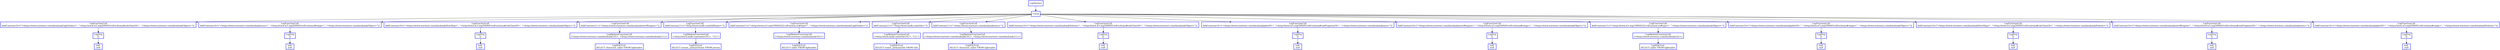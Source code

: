 digraph  g{
node [shape=rectangle, color=black, fontcolor=black, style=bold]
0 [label="LogDistinct" , color = blue] ; 
1 [label="Union", color = blue] ; 
0 -> 1 ; 
2 [label="LogFunctionCall
AddConstant{0=(\"<https://www.starwars.com/databank/LightSaber>\", \"<http://www.w3.org/2000/01/rdf-schema#subClassOf>\", \"<https://www.starwars.com/databank/Object>\")}" , color = blue] ; 
1 -> 2 ; 
3 [label="LogProj
[]" , color = blue] ; 
2 -> 3 ; 
4 [label="null 
null", color = blue] ; 
3 -> 4 ; 
6 [label="LogFunctionCall
AddConstant{0=(\"<https://www.starwars.com/databank/uses>\", \"<http://www.w3.org/2000/01/rdf-schema#range>\", \"<https://www.starwars.com/databank/Object>\")}" , color = blue] ; 
1 -> 6 ; 
7 [label="LogProj
[]" , color = blue] ; 
6 -> 7 ; 
8 [label="null 
null", color = blue] ; 
7 -> 8 ; 
10 [label="LogFunctionCall
AddConstant{0=(\"<https://www.starwars.com/databank/StarShip>\", \"<http://www.w3.org/2000/01/rdf-schema#subClassOf>\", \"<https://www.starwars.com/databank/Object>\")}" , color = blue] ; 
1 -> 10 ; 
11 [label="LogProj
[]" , color = blue] ; 
10 -> 11 ; 
12 [label="null 
null", color = blue] ; 
11 -> 12 ; 
14 [label="LogFunctionCall
AddConstant{1=(\"<https://www.starwars.com/databank/usesWeapon>\")}" , color = blue] ; 
1 -> 14 ; 
15 [label="LogSkolemFunctionCall
(<https://www.starwars.com/databank/{0}>, <https://www.starwars.com/databank/{1}>)" , color = blue] ; 
14 -> 15 ; 
16 [label="LogSQLEval 
SELECT character, saber FROM lightsaber", color = blue] ; 
15 -> 16 ; 
18 [label="LogFunctionCall
AddConstant{1=(\"<http://www.imdb.com/fullName>\")}" , color = blue] ; 
1 -> 18 ; 
19 [label="LogSkolemFunctionCall
(<http://www.imdb.com/name/{0}>, \"{1}\")" , color = blue] ; 
18 -> 19 ; 
20 [label="LogSQLEval 
SELECT nconst, primaryName FROM person", color = blue] ; 
19 -> 20 ; 
22 [label="LogFunctionCall
AddConstant{1=(\"<http://www.w3.org/1999/02/22-rdf-syntax-ns#type>\", \"<https://www.starwars.com/databank/LightSaber>\")}" , color = blue] ; 
1 -> 22 ; 
23 [label="LogSkolemFunctionCall
(<https://www.starwars.com/databank/{0}>)" , color = blue] ; 
22 -> 23 ; 
24 [label="LogSQLEval 
SELECT saber FROM lightsaber", color = blue] ; 
23 -> 24 ; 
26 [label="LogFunctionCall
AddConstant{1=(\"<http://www.imdb.com/title>\")}" , color = blue] ; 
1 -> 26 ; 
27 [label="LogSkolemFunctionCall
(<http://www.imdb.com/title/{0}>, \"{1}\")" , color = blue] ; 
26 -> 27 ; 
28 [label="LogSQLEval 
SELECT tconst, primarytitle FROM title", color = blue] ; 
27 -> 28 ; 
30 [label="LogFunctionCall
AddConstant{1=(\"<https://www.starwars.com/databank/uses>\")}" , color = blue] ; 
1 -> 30 ; 
31 [label="LogSkolemFunctionCall
(<https://www.starwars.com/databank/{0}>, <https://www.starwars.com/databank/{1}>)" , color = blue] ; 
30 -> 31 ; 
32 [label="LogSQLEval 
SELECT character, saber FROM lightsaber", color = blue] ; 
31 -> 32 ; 
34 [label="LogFunctionCall
AddConstant{0=(\"<https://www.starwars.com/databank/Vehicle>\", \"<http://www.w3.org/2000/01/rdf-schema#subClassOf>\", \"<https://www.starwars.com/databank/Object>\")}" , color = blue] ; 
1 -> 34 ; 
35 [label="LogProj
[]" , color = blue] ; 
34 -> 35 ; 
36 [label="null 
null", color = blue] ; 
35 -> 36 ; 
38 [label="LogFunctionCall
AddConstant{0=(\"<https://www.starwars.com/databank/pilotOf>\", \"<http://www.w3.org/2000/01/rdf-schema#subPropertyOf>\", \"<https://www.starwars.com/databank/uses>\")}" , color = blue] ; 
1 -> 38 ; 
39 [label="LogProj
[]" , color = blue] ; 
38 -> 39 ; 
40 [label="null 
null", color = blue] ; 
39 -> 40 ; 
42 [label="LogFunctionCall
AddConstant{0=(\"<https://www.starwars.com/databank/usesWeapon>\", \"<http://www.w3.org/2000/01/rdf-schema#range>\", \"<https://www.starwars.com/databank/Object>\")}" , color = blue] ; 
1 -> 42 ; 
43 [label="LogProj
[]" , color = blue] ; 
42 -> 43 ; 
44 [label="null 
null", color = blue] ; 
43 -> 44 ; 
46 [label="LogFunctionCall
AddConstant{1=(\"<http://www.w3.org/1999/02/22-rdf-syntax-ns#type>\", \"<https://www.starwars.com/databank/Object>\")}" , color = blue] ; 
1 -> 46 ; 
47 [label="LogSkolemFunctionCall
(<https://www.starwars.com/databank/{0}>)" , color = blue] ; 
46 -> 47 ; 
48 [label="LogSQLEval 
SELECT saber FROM lightsaber", color = blue] ; 
47 -> 48 ; 
50 [label="LogFunctionCall
AddConstant{0=(\"<https://www.starwars.com/databank/pilotOf>\", \"<http://www.w3.org/2000/01/rdf-schema#range>\", \"<https://www.starwars.com/databank/Object>\")}" , color = blue] ; 
1 -> 50 ; 
51 [label="LogProj
[]" , color = blue] ; 
50 -> 51 ; 
52 [label="null 
null", color = blue] ; 
51 -> 52 ; 
54 [label="LogFunctionCall
AddConstant{0=(\"<https://www.starwars.com/databank/StarShip>\", \"<http://www.w3.org/2000/01/rdf-schema#subClassOf>\", \"<https://www.starwars.com/databank/Vehicle>\")}" , color = blue] ; 
1 -> 54 ; 
55 [label="LogProj
[]" , color = blue] ; 
54 -> 55 ; 
56 [label="null 
null", color = blue] ; 
55 -> 56 ; 
58 [label="LogFunctionCall
AddConstant{0=(\"<https://www.starwars.com/databank/usesWeapon>\", \"<http://www.w3.org/2000/01/rdf-schema#subPropertyOf>\", \"<https://www.starwars.com/databank/uses>\")}" , color = blue] ; 
1 -> 58 ; 
59 [label="LogProj
[]" , color = blue] ; 
58 -> 59 ; 
60 [label="null 
null", color = blue] ; 
59 -> 60 ; 
62 [label="LogFunctionCall
AddConstant{0=(\"<https://www.starwars.com/databank/pilotOf>\", \"<http://www.w3.org/2000/01/rdf-schema#range>\", \"<https://www.starwars.com/databank/Vehicle>\")}" , color = blue] ; 
1 -> 62 ; 
63 [label="LogProj
[]" , color = blue] ; 
62 -> 63 ; 
64 [label="null 
null", color = blue] ; 
63 -> 64 ; 
}


